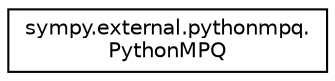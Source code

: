 digraph "Graphical Class Hierarchy"
{
 // LATEX_PDF_SIZE
  edge [fontname="Helvetica",fontsize="10",labelfontname="Helvetica",labelfontsize="10"];
  node [fontname="Helvetica",fontsize="10",shape=record];
  rankdir="LR";
  Node0 [label="sympy.external.pythonmpq.\lPythonMPQ",height=0.2,width=0.4,color="black", fillcolor="white", style="filled",URL="$classsympy_1_1external_1_1pythonmpq_1_1PythonMPQ.html",tooltip=" "];
}
